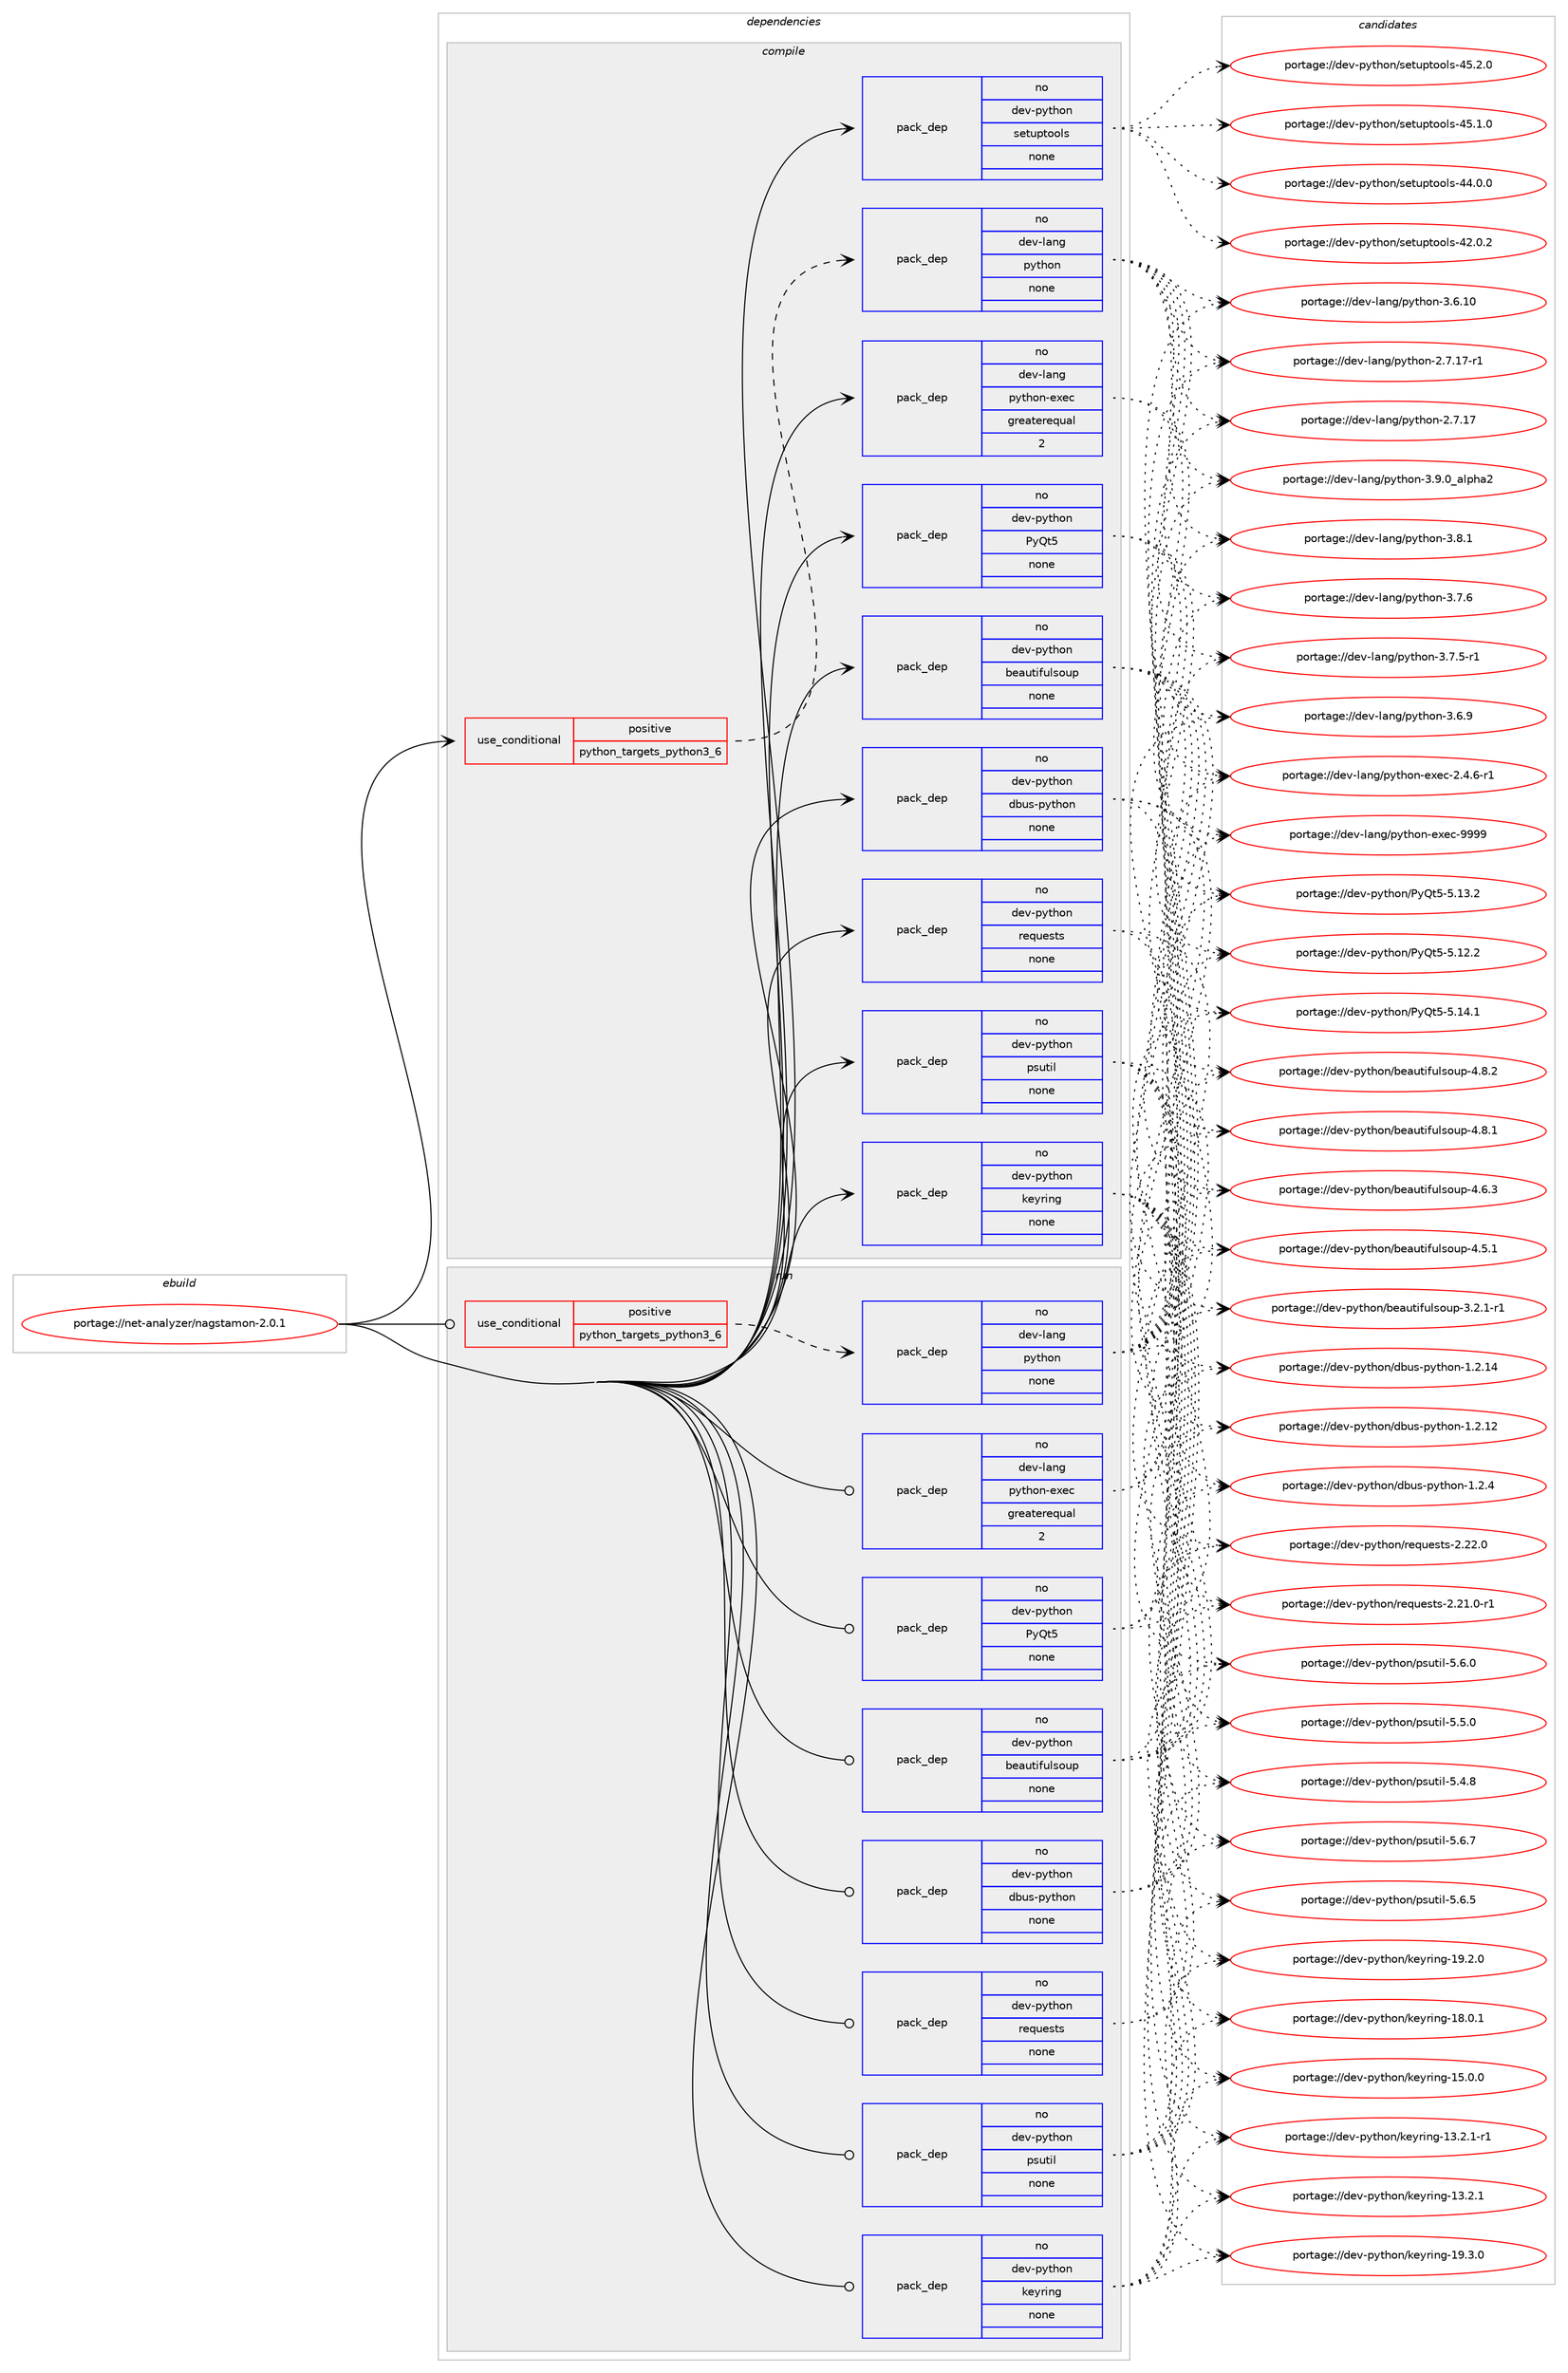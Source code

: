 digraph prolog {

# *************
# Graph options
# *************

newrank=true;
concentrate=true;
compound=true;
graph [rankdir=LR,fontname=Helvetica,fontsize=10,ranksep=1.5];#, ranksep=2.5, nodesep=0.2];
edge  [arrowhead=vee];
node  [fontname=Helvetica,fontsize=10];

# **********
# The ebuild
# **********

subgraph cluster_leftcol {
color=gray;
rank=same;
label=<<i>ebuild</i>>;
id [label="portage://net-analyzer/nagstamon-2.0.1", color=red, width=4, href="../net-analyzer/nagstamon-2.0.1.svg"];
}

# ****************
# The dependencies
# ****************

subgraph cluster_midcol {
color=gray;
label=<<i>dependencies</i>>;
subgraph cluster_compile {
fillcolor="#eeeeee";
style=filled;
label=<<i>compile</i>>;
subgraph cond35968 {
dependency159264 [label=<<TABLE BORDER="0" CELLBORDER="1" CELLSPACING="0" CELLPADDING="4"><TR><TD ROWSPAN="3" CELLPADDING="10">use_conditional</TD></TR><TR><TD>positive</TD></TR><TR><TD>python_targets_python3_6</TD></TR></TABLE>>, shape=none, color=red];
subgraph pack120714 {
dependency159265 [label=<<TABLE BORDER="0" CELLBORDER="1" CELLSPACING="0" CELLPADDING="4" WIDTH="220"><TR><TD ROWSPAN="6" CELLPADDING="30">pack_dep</TD></TR><TR><TD WIDTH="110">no</TD></TR><TR><TD>dev-lang</TD></TR><TR><TD>python</TD></TR><TR><TD>none</TD></TR><TR><TD></TD></TR></TABLE>>, shape=none, color=blue];
}
dependency159264:e -> dependency159265:w [weight=20,style="dashed",arrowhead="vee"];
}
id:e -> dependency159264:w [weight=20,style="solid",arrowhead="vee"];
subgraph pack120715 {
dependency159266 [label=<<TABLE BORDER="0" CELLBORDER="1" CELLSPACING="0" CELLPADDING="4" WIDTH="220"><TR><TD ROWSPAN="6" CELLPADDING="30">pack_dep</TD></TR><TR><TD WIDTH="110">no</TD></TR><TR><TD>dev-lang</TD></TR><TR><TD>python-exec</TD></TR><TR><TD>greaterequal</TD></TR><TR><TD>2</TD></TR></TABLE>>, shape=none, color=blue];
}
id:e -> dependency159266:w [weight=20,style="solid",arrowhead="vee"];
subgraph pack120716 {
dependency159267 [label=<<TABLE BORDER="0" CELLBORDER="1" CELLSPACING="0" CELLPADDING="4" WIDTH="220"><TR><TD ROWSPAN="6" CELLPADDING="30">pack_dep</TD></TR><TR><TD WIDTH="110">no</TD></TR><TR><TD>dev-python</TD></TR><TR><TD>PyQt5</TD></TR><TR><TD>none</TD></TR><TR><TD></TD></TR></TABLE>>, shape=none, color=blue];
}
id:e -> dependency159267:w [weight=20,style="solid",arrowhead="vee"];
subgraph pack120717 {
dependency159268 [label=<<TABLE BORDER="0" CELLBORDER="1" CELLSPACING="0" CELLPADDING="4" WIDTH="220"><TR><TD ROWSPAN="6" CELLPADDING="30">pack_dep</TD></TR><TR><TD WIDTH="110">no</TD></TR><TR><TD>dev-python</TD></TR><TR><TD>beautifulsoup</TD></TR><TR><TD>none</TD></TR><TR><TD></TD></TR></TABLE>>, shape=none, color=blue];
}
id:e -> dependency159268:w [weight=20,style="solid",arrowhead="vee"];
subgraph pack120718 {
dependency159269 [label=<<TABLE BORDER="0" CELLBORDER="1" CELLSPACING="0" CELLPADDING="4" WIDTH="220"><TR><TD ROWSPAN="6" CELLPADDING="30">pack_dep</TD></TR><TR><TD WIDTH="110">no</TD></TR><TR><TD>dev-python</TD></TR><TR><TD>dbus-python</TD></TR><TR><TD>none</TD></TR><TR><TD></TD></TR></TABLE>>, shape=none, color=blue];
}
id:e -> dependency159269:w [weight=20,style="solid",arrowhead="vee"];
subgraph pack120719 {
dependency159270 [label=<<TABLE BORDER="0" CELLBORDER="1" CELLSPACING="0" CELLPADDING="4" WIDTH="220"><TR><TD ROWSPAN="6" CELLPADDING="30">pack_dep</TD></TR><TR><TD WIDTH="110">no</TD></TR><TR><TD>dev-python</TD></TR><TR><TD>keyring</TD></TR><TR><TD>none</TD></TR><TR><TD></TD></TR></TABLE>>, shape=none, color=blue];
}
id:e -> dependency159270:w [weight=20,style="solid",arrowhead="vee"];
subgraph pack120720 {
dependency159271 [label=<<TABLE BORDER="0" CELLBORDER="1" CELLSPACING="0" CELLPADDING="4" WIDTH="220"><TR><TD ROWSPAN="6" CELLPADDING="30">pack_dep</TD></TR><TR><TD WIDTH="110">no</TD></TR><TR><TD>dev-python</TD></TR><TR><TD>psutil</TD></TR><TR><TD>none</TD></TR><TR><TD></TD></TR></TABLE>>, shape=none, color=blue];
}
id:e -> dependency159271:w [weight=20,style="solid",arrowhead="vee"];
subgraph pack120721 {
dependency159272 [label=<<TABLE BORDER="0" CELLBORDER="1" CELLSPACING="0" CELLPADDING="4" WIDTH="220"><TR><TD ROWSPAN="6" CELLPADDING="30">pack_dep</TD></TR><TR><TD WIDTH="110">no</TD></TR><TR><TD>dev-python</TD></TR><TR><TD>requests</TD></TR><TR><TD>none</TD></TR><TR><TD></TD></TR></TABLE>>, shape=none, color=blue];
}
id:e -> dependency159272:w [weight=20,style="solid",arrowhead="vee"];
subgraph pack120722 {
dependency159273 [label=<<TABLE BORDER="0" CELLBORDER="1" CELLSPACING="0" CELLPADDING="4" WIDTH="220"><TR><TD ROWSPAN="6" CELLPADDING="30">pack_dep</TD></TR><TR><TD WIDTH="110">no</TD></TR><TR><TD>dev-python</TD></TR><TR><TD>setuptools</TD></TR><TR><TD>none</TD></TR><TR><TD></TD></TR></TABLE>>, shape=none, color=blue];
}
id:e -> dependency159273:w [weight=20,style="solid",arrowhead="vee"];
}
subgraph cluster_compileandrun {
fillcolor="#eeeeee";
style=filled;
label=<<i>compile and run</i>>;
}
subgraph cluster_run {
fillcolor="#eeeeee";
style=filled;
label=<<i>run</i>>;
subgraph cond35969 {
dependency159274 [label=<<TABLE BORDER="0" CELLBORDER="1" CELLSPACING="0" CELLPADDING="4"><TR><TD ROWSPAN="3" CELLPADDING="10">use_conditional</TD></TR><TR><TD>positive</TD></TR><TR><TD>python_targets_python3_6</TD></TR></TABLE>>, shape=none, color=red];
subgraph pack120723 {
dependency159275 [label=<<TABLE BORDER="0" CELLBORDER="1" CELLSPACING="0" CELLPADDING="4" WIDTH="220"><TR><TD ROWSPAN="6" CELLPADDING="30">pack_dep</TD></TR><TR><TD WIDTH="110">no</TD></TR><TR><TD>dev-lang</TD></TR><TR><TD>python</TD></TR><TR><TD>none</TD></TR><TR><TD></TD></TR></TABLE>>, shape=none, color=blue];
}
dependency159274:e -> dependency159275:w [weight=20,style="dashed",arrowhead="vee"];
}
id:e -> dependency159274:w [weight=20,style="solid",arrowhead="odot"];
subgraph pack120724 {
dependency159276 [label=<<TABLE BORDER="0" CELLBORDER="1" CELLSPACING="0" CELLPADDING="4" WIDTH="220"><TR><TD ROWSPAN="6" CELLPADDING="30">pack_dep</TD></TR><TR><TD WIDTH="110">no</TD></TR><TR><TD>dev-lang</TD></TR><TR><TD>python-exec</TD></TR><TR><TD>greaterequal</TD></TR><TR><TD>2</TD></TR></TABLE>>, shape=none, color=blue];
}
id:e -> dependency159276:w [weight=20,style="solid",arrowhead="odot"];
subgraph pack120725 {
dependency159277 [label=<<TABLE BORDER="0" CELLBORDER="1" CELLSPACING="0" CELLPADDING="4" WIDTH="220"><TR><TD ROWSPAN="6" CELLPADDING="30">pack_dep</TD></TR><TR><TD WIDTH="110">no</TD></TR><TR><TD>dev-python</TD></TR><TR><TD>PyQt5</TD></TR><TR><TD>none</TD></TR><TR><TD></TD></TR></TABLE>>, shape=none, color=blue];
}
id:e -> dependency159277:w [weight=20,style="solid",arrowhead="odot"];
subgraph pack120726 {
dependency159278 [label=<<TABLE BORDER="0" CELLBORDER="1" CELLSPACING="0" CELLPADDING="4" WIDTH="220"><TR><TD ROWSPAN="6" CELLPADDING="30">pack_dep</TD></TR><TR><TD WIDTH="110">no</TD></TR><TR><TD>dev-python</TD></TR><TR><TD>beautifulsoup</TD></TR><TR><TD>none</TD></TR><TR><TD></TD></TR></TABLE>>, shape=none, color=blue];
}
id:e -> dependency159278:w [weight=20,style="solid",arrowhead="odot"];
subgraph pack120727 {
dependency159279 [label=<<TABLE BORDER="0" CELLBORDER="1" CELLSPACING="0" CELLPADDING="4" WIDTH="220"><TR><TD ROWSPAN="6" CELLPADDING="30">pack_dep</TD></TR><TR><TD WIDTH="110">no</TD></TR><TR><TD>dev-python</TD></TR><TR><TD>dbus-python</TD></TR><TR><TD>none</TD></TR><TR><TD></TD></TR></TABLE>>, shape=none, color=blue];
}
id:e -> dependency159279:w [weight=20,style="solid",arrowhead="odot"];
subgraph pack120728 {
dependency159280 [label=<<TABLE BORDER="0" CELLBORDER="1" CELLSPACING="0" CELLPADDING="4" WIDTH="220"><TR><TD ROWSPAN="6" CELLPADDING="30">pack_dep</TD></TR><TR><TD WIDTH="110">no</TD></TR><TR><TD>dev-python</TD></TR><TR><TD>keyring</TD></TR><TR><TD>none</TD></TR><TR><TD></TD></TR></TABLE>>, shape=none, color=blue];
}
id:e -> dependency159280:w [weight=20,style="solid",arrowhead="odot"];
subgraph pack120729 {
dependency159281 [label=<<TABLE BORDER="0" CELLBORDER="1" CELLSPACING="0" CELLPADDING="4" WIDTH="220"><TR><TD ROWSPAN="6" CELLPADDING="30">pack_dep</TD></TR><TR><TD WIDTH="110">no</TD></TR><TR><TD>dev-python</TD></TR><TR><TD>psutil</TD></TR><TR><TD>none</TD></TR><TR><TD></TD></TR></TABLE>>, shape=none, color=blue];
}
id:e -> dependency159281:w [weight=20,style="solid",arrowhead="odot"];
subgraph pack120730 {
dependency159282 [label=<<TABLE BORDER="0" CELLBORDER="1" CELLSPACING="0" CELLPADDING="4" WIDTH="220"><TR><TD ROWSPAN="6" CELLPADDING="30">pack_dep</TD></TR><TR><TD WIDTH="110">no</TD></TR><TR><TD>dev-python</TD></TR><TR><TD>requests</TD></TR><TR><TD>none</TD></TR><TR><TD></TD></TR></TABLE>>, shape=none, color=blue];
}
id:e -> dependency159282:w [weight=20,style="solid",arrowhead="odot"];
}
}

# **************
# The candidates
# **************

subgraph cluster_choices {
rank=same;
color=gray;
label=<<i>candidates</i>>;

subgraph choice120714 {
color=black;
nodesep=1;
choice10010111845108971101034711212111610411111045514657464895971081121049750 [label="portage://dev-lang/python-3.9.0_alpha2", color=red, width=4,href="../dev-lang/python-3.9.0_alpha2.svg"];
choice100101118451089711010347112121116104111110455146564649 [label="portage://dev-lang/python-3.8.1", color=red, width=4,href="../dev-lang/python-3.8.1.svg"];
choice100101118451089711010347112121116104111110455146554654 [label="portage://dev-lang/python-3.7.6", color=red, width=4,href="../dev-lang/python-3.7.6.svg"];
choice1001011184510897110103471121211161041111104551465546534511449 [label="portage://dev-lang/python-3.7.5-r1", color=red, width=4,href="../dev-lang/python-3.7.5-r1.svg"];
choice100101118451089711010347112121116104111110455146544657 [label="portage://dev-lang/python-3.6.9", color=red, width=4,href="../dev-lang/python-3.6.9.svg"];
choice10010111845108971101034711212111610411111045514654464948 [label="portage://dev-lang/python-3.6.10", color=red, width=4,href="../dev-lang/python-3.6.10.svg"];
choice100101118451089711010347112121116104111110455046554649554511449 [label="portage://dev-lang/python-2.7.17-r1", color=red, width=4,href="../dev-lang/python-2.7.17-r1.svg"];
choice10010111845108971101034711212111610411111045504655464955 [label="portage://dev-lang/python-2.7.17", color=red, width=4,href="../dev-lang/python-2.7.17.svg"];
dependency159265:e -> choice10010111845108971101034711212111610411111045514657464895971081121049750:w [style=dotted,weight="100"];
dependency159265:e -> choice100101118451089711010347112121116104111110455146564649:w [style=dotted,weight="100"];
dependency159265:e -> choice100101118451089711010347112121116104111110455146554654:w [style=dotted,weight="100"];
dependency159265:e -> choice1001011184510897110103471121211161041111104551465546534511449:w [style=dotted,weight="100"];
dependency159265:e -> choice100101118451089711010347112121116104111110455146544657:w [style=dotted,weight="100"];
dependency159265:e -> choice10010111845108971101034711212111610411111045514654464948:w [style=dotted,weight="100"];
dependency159265:e -> choice100101118451089711010347112121116104111110455046554649554511449:w [style=dotted,weight="100"];
dependency159265:e -> choice10010111845108971101034711212111610411111045504655464955:w [style=dotted,weight="100"];
}
subgraph choice120715 {
color=black;
nodesep=1;
choice10010111845108971101034711212111610411111045101120101994557575757 [label="portage://dev-lang/python-exec-9999", color=red, width=4,href="../dev-lang/python-exec-9999.svg"];
choice10010111845108971101034711212111610411111045101120101994550465246544511449 [label="portage://dev-lang/python-exec-2.4.6-r1", color=red, width=4,href="../dev-lang/python-exec-2.4.6-r1.svg"];
dependency159266:e -> choice10010111845108971101034711212111610411111045101120101994557575757:w [style=dotted,weight="100"];
dependency159266:e -> choice10010111845108971101034711212111610411111045101120101994550465246544511449:w [style=dotted,weight="100"];
}
subgraph choice120716 {
color=black;
nodesep=1;
choice100101118451121211161041111104780121811165345534649524649 [label="portage://dev-python/PyQt5-5.14.1", color=red, width=4,href="../dev-python/PyQt5-5.14.1.svg"];
choice100101118451121211161041111104780121811165345534649514650 [label="portage://dev-python/PyQt5-5.13.2", color=red, width=4,href="../dev-python/PyQt5-5.13.2.svg"];
choice100101118451121211161041111104780121811165345534649504650 [label="portage://dev-python/PyQt5-5.12.2", color=red, width=4,href="../dev-python/PyQt5-5.12.2.svg"];
dependency159267:e -> choice100101118451121211161041111104780121811165345534649524649:w [style=dotted,weight="100"];
dependency159267:e -> choice100101118451121211161041111104780121811165345534649514650:w [style=dotted,weight="100"];
dependency159267:e -> choice100101118451121211161041111104780121811165345534649504650:w [style=dotted,weight="100"];
}
subgraph choice120717 {
color=black;
nodesep=1;
choice10010111845112121116104111110479810197117116105102117108115111117112455246564650 [label="portage://dev-python/beautifulsoup-4.8.2", color=red, width=4,href="../dev-python/beautifulsoup-4.8.2.svg"];
choice10010111845112121116104111110479810197117116105102117108115111117112455246564649 [label="portage://dev-python/beautifulsoup-4.8.1", color=red, width=4,href="../dev-python/beautifulsoup-4.8.1.svg"];
choice10010111845112121116104111110479810197117116105102117108115111117112455246544651 [label="portage://dev-python/beautifulsoup-4.6.3", color=red, width=4,href="../dev-python/beautifulsoup-4.6.3.svg"];
choice10010111845112121116104111110479810197117116105102117108115111117112455246534649 [label="portage://dev-python/beautifulsoup-4.5.1", color=red, width=4,href="../dev-python/beautifulsoup-4.5.1.svg"];
choice100101118451121211161041111104798101971171161051021171081151111171124551465046494511449 [label="portage://dev-python/beautifulsoup-3.2.1-r1", color=red, width=4,href="../dev-python/beautifulsoup-3.2.1-r1.svg"];
dependency159268:e -> choice10010111845112121116104111110479810197117116105102117108115111117112455246564650:w [style=dotted,weight="100"];
dependency159268:e -> choice10010111845112121116104111110479810197117116105102117108115111117112455246564649:w [style=dotted,weight="100"];
dependency159268:e -> choice10010111845112121116104111110479810197117116105102117108115111117112455246544651:w [style=dotted,weight="100"];
dependency159268:e -> choice10010111845112121116104111110479810197117116105102117108115111117112455246534649:w [style=dotted,weight="100"];
dependency159268:e -> choice100101118451121211161041111104798101971171161051021171081151111171124551465046494511449:w [style=dotted,weight="100"];
}
subgraph choice120718 {
color=black;
nodesep=1;
choice10010111845112121116104111110471009811711545112121116104111110454946504652 [label="portage://dev-python/dbus-python-1.2.4", color=red, width=4,href="../dev-python/dbus-python-1.2.4.svg"];
choice1001011184511212111610411111047100981171154511212111610411111045494650464952 [label="portage://dev-python/dbus-python-1.2.14", color=red, width=4,href="../dev-python/dbus-python-1.2.14.svg"];
choice1001011184511212111610411111047100981171154511212111610411111045494650464950 [label="portage://dev-python/dbus-python-1.2.12", color=red, width=4,href="../dev-python/dbus-python-1.2.12.svg"];
dependency159269:e -> choice10010111845112121116104111110471009811711545112121116104111110454946504652:w [style=dotted,weight="100"];
dependency159269:e -> choice1001011184511212111610411111047100981171154511212111610411111045494650464952:w [style=dotted,weight="100"];
dependency159269:e -> choice1001011184511212111610411111047100981171154511212111610411111045494650464950:w [style=dotted,weight="100"];
}
subgraph choice120719 {
color=black;
nodesep=1;
choice100101118451121211161041111104710710112111410511010345495746514648 [label="portage://dev-python/keyring-19.3.0", color=red, width=4,href="../dev-python/keyring-19.3.0.svg"];
choice100101118451121211161041111104710710112111410511010345495746504648 [label="portage://dev-python/keyring-19.2.0", color=red, width=4,href="../dev-python/keyring-19.2.0.svg"];
choice100101118451121211161041111104710710112111410511010345495646484649 [label="portage://dev-python/keyring-18.0.1", color=red, width=4,href="../dev-python/keyring-18.0.1.svg"];
choice100101118451121211161041111104710710112111410511010345495346484648 [label="portage://dev-python/keyring-15.0.0", color=red, width=4,href="../dev-python/keyring-15.0.0.svg"];
choice1001011184511212111610411111047107101121114105110103454951465046494511449 [label="portage://dev-python/keyring-13.2.1-r1", color=red, width=4,href="../dev-python/keyring-13.2.1-r1.svg"];
choice100101118451121211161041111104710710112111410511010345495146504649 [label="portage://dev-python/keyring-13.2.1", color=red, width=4,href="../dev-python/keyring-13.2.1.svg"];
dependency159270:e -> choice100101118451121211161041111104710710112111410511010345495746514648:w [style=dotted,weight="100"];
dependency159270:e -> choice100101118451121211161041111104710710112111410511010345495746504648:w [style=dotted,weight="100"];
dependency159270:e -> choice100101118451121211161041111104710710112111410511010345495646484649:w [style=dotted,weight="100"];
dependency159270:e -> choice100101118451121211161041111104710710112111410511010345495346484648:w [style=dotted,weight="100"];
dependency159270:e -> choice1001011184511212111610411111047107101121114105110103454951465046494511449:w [style=dotted,weight="100"];
dependency159270:e -> choice100101118451121211161041111104710710112111410511010345495146504649:w [style=dotted,weight="100"];
}
subgraph choice120720 {
color=black;
nodesep=1;
choice1001011184511212111610411111047112115117116105108455346544655 [label="portage://dev-python/psutil-5.6.7", color=red, width=4,href="../dev-python/psutil-5.6.7.svg"];
choice1001011184511212111610411111047112115117116105108455346544653 [label="portage://dev-python/psutil-5.6.5", color=red, width=4,href="../dev-python/psutil-5.6.5.svg"];
choice1001011184511212111610411111047112115117116105108455346544648 [label="portage://dev-python/psutil-5.6.0", color=red, width=4,href="../dev-python/psutil-5.6.0.svg"];
choice1001011184511212111610411111047112115117116105108455346534648 [label="portage://dev-python/psutil-5.5.0", color=red, width=4,href="../dev-python/psutil-5.5.0.svg"];
choice1001011184511212111610411111047112115117116105108455346524656 [label="portage://dev-python/psutil-5.4.8", color=red, width=4,href="../dev-python/psutil-5.4.8.svg"];
dependency159271:e -> choice1001011184511212111610411111047112115117116105108455346544655:w [style=dotted,weight="100"];
dependency159271:e -> choice1001011184511212111610411111047112115117116105108455346544653:w [style=dotted,weight="100"];
dependency159271:e -> choice1001011184511212111610411111047112115117116105108455346544648:w [style=dotted,weight="100"];
dependency159271:e -> choice1001011184511212111610411111047112115117116105108455346534648:w [style=dotted,weight="100"];
dependency159271:e -> choice1001011184511212111610411111047112115117116105108455346524656:w [style=dotted,weight="100"];
}
subgraph choice120721 {
color=black;
nodesep=1;
choice100101118451121211161041111104711410111311710111511611545504650504648 [label="portage://dev-python/requests-2.22.0", color=red, width=4,href="../dev-python/requests-2.22.0.svg"];
choice1001011184511212111610411111047114101113117101115116115455046504946484511449 [label="portage://dev-python/requests-2.21.0-r1", color=red, width=4,href="../dev-python/requests-2.21.0-r1.svg"];
dependency159272:e -> choice100101118451121211161041111104711410111311710111511611545504650504648:w [style=dotted,weight="100"];
dependency159272:e -> choice1001011184511212111610411111047114101113117101115116115455046504946484511449:w [style=dotted,weight="100"];
}
subgraph choice120722 {
color=black;
nodesep=1;
choice100101118451121211161041111104711510111611711211611111110811545525346504648 [label="portage://dev-python/setuptools-45.2.0", color=red, width=4,href="../dev-python/setuptools-45.2.0.svg"];
choice100101118451121211161041111104711510111611711211611111110811545525346494648 [label="portage://dev-python/setuptools-45.1.0", color=red, width=4,href="../dev-python/setuptools-45.1.0.svg"];
choice100101118451121211161041111104711510111611711211611111110811545525246484648 [label="portage://dev-python/setuptools-44.0.0", color=red, width=4,href="../dev-python/setuptools-44.0.0.svg"];
choice100101118451121211161041111104711510111611711211611111110811545525046484650 [label="portage://dev-python/setuptools-42.0.2", color=red, width=4,href="../dev-python/setuptools-42.0.2.svg"];
dependency159273:e -> choice100101118451121211161041111104711510111611711211611111110811545525346504648:w [style=dotted,weight="100"];
dependency159273:e -> choice100101118451121211161041111104711510111611711211611111110811545525346494648:w [style=dotted,weight="100"];
dependency159273:e -> choice100101118451121211161041111104711510111611711211611111110811545525246484648:w [style=dotted,weight="100"];
dependency159273:e -> choice100101118451121211161041111104711510111611711211611111110811545525046484650:w [style=dotted,weight="100"];
}
subgraph choice120723 {
color=black;
nodesep=1;
choice10010111845108971101034711212111610411111045514657464895971081121049750 [label="portage://dev-lang/python-3.9.0_alpha2", color=red, width=4,href="../dev-lang/python-3.9.0_alpha2.svg"];
choice100101118451089711010347112121116104111110455146564649 [label="portage://dev-lang/python-3.8.1", color=red, width=4,href="../dev-lang/python-3.8.1.svg"];
choice100101118451089711010347112121116104111110455146554654 [label="portage://dev-lang/python-3.7.6", color=red, width=4,href="../dev-lang/python-3.7.6.svg"];
choice1001011184510897110103471121211161041111104551465546534511449 [label="portage://dev-lang/python-3.7.5-r1", color=red, width=4,href="../dev-lang/python-3.7.5-r1.svg"];
choice100101118451089711010347112121116104111110455146544657 [label="portage://dev-lang/python-3.6.9", color=red, width=4,href="../dev-lang/python-3.6.9.svg"];
choice10010111845108971101034711212111610411111045514654464948 [label="portage://dev-lang/python-3.6.10", color=red, width=4,href="../dev-lang/python-3.6.10.svg"];
choice100101118451089711010347112121116104111110455046554649554511449 [label="portage://dev-lang/python-2.7.17-r1", color=red, width=4,href="../dev-lang/python-2.7.17-r1.svg"];
choice10010111845108971101034711212111610411111045504655464955 [label="portage://dev-lang/python-2.7.17", color=red, width=4,href="../dev-lang/python-2.7.17.svg"];
dependency159275:e -> choice10010111845108971101034711212111610411111045514657464895971081121049750:w [style=dotted,weight="100"];
dependency159275:e -> choice100101118451089711010347112121116104111110455146564649:w [style=dotted,weight="100"];
dependency159275:e -> choice100101118451089711010347112121116104111110455146554654:w [style=dotted,weight="100"];
dependency159275:e -> choice1001011184510897110103471121211161041111104551465546534511449:w [style=dotted,weight="100"];
dependency159275:e -> choice100101118451089711010347112121116104111110455146544657:w [style=dotted,weight="100"];
dependency159275:e -> choice10010111845108971101034711212111610411111045514654464948:w [style=dotted,weight="100"];
dependency159275:e -> choice100101118451089711010347112121116104111110455046554649554511449:w [style=dotted,weight="100"];
dependency159275:e -> choice10010111845108971101034711212111610411111045504655464955:w [style=dotted,weight="100"];
}
subgraph choice120724 {
color=black;
nodesep=1;
choice10010111845108971101034711212111610411111045101120101994557575757 [label="portage://dev-lang/python-exec-9999", color=red, width=4,href="../dev-lang/python-exec-9999.svg"];
choice10010111845108971101034711212111610411111045101120101994550465246544511449 [label="portage://dev-lang/python-exec-2.4.6-r1", color=red, width=4,href="../dev-lang/python-exec-2.4.6-r1.svg"];
dependency159276:e -> choice10010111845108971101034711212111610411111045101120101994557575757:w [style=dotted,weight="100"];
dependency159276:e -> choice10010111845108971101034711212111610411111045101120101994550465246544511449:w [style=dotted,weight="100"];
}
subgraph choice120725 {
color=black;
nodesep=1;
choice100101118451121211161041111104780121811165345534649524649 [label="portage://dev-python/PyQt5-5.14.1", color=red, width=4,href="../dev-python/PyQt5-5.14.1.svg"];
choice100101118451121211161041111104780121811165345534649514650 [label="portage://dev-python/PyQt5-5.13.2", color=red, width=4,href="../dev-python/PyQt5-5.13.2.svg"];
choice100101118451121211161041111104780121811165345534649504650 [label="portage://dev-python/PyQt5-5.12.2", color=red, width=4,href="../dev-python/PyQt5-5.12.2.svg"];
dependency159277:e -> choice100101118451121211161041111104780121811165345534649524649:w [style=dotted,weight="100"];
dependency159277:e -> choice100101118451121211161041111104780121811165345534649514650:w [style=dotted,weight="100"];
dependency159277:e -> choice100101118451121211161041111104780121811165345534649504650:w [style=dotted,weight="100"];
}
subgraph choice120726 {
color=black;
nodesep=1;
choice10010111845112121116104111110479810197117116105102117108115111117112455246564650 [label="portage://dev-python/beautifulsoup-4.8.2", color=red, width=4,href="../dev-python/beautifulsoup-4.8.2.svg"];
choice10010111845112121116104111110479810197117116105102117108115111117112455246564649 [label="portage://dev-python/beautifulsoup-4.8.1", color=red, width=4,href="../dev-python/beautifulsoup-4.8.1.svg"];
choice10010111845112121116104111110479810197117116105102117108115111117112455246544651 [label="portage://dev-python/beautifulsoup-4.6.3", color=red, width=4,href="../dev-python/beautifulsoup-4.6.3.svg"];
choice10010111845112121116104111110479810197117116105102117108115111117112455246534649 [label="portage://dev-python/beautifulsoup-4.5.1", color=red, width=4,href="../dev-python/beautifulsoup-4.5.1.svg"];
choice100101118451121211161041111104798101971171161051021171081151111171124551465046494511449 [label="portage://dev-python/beautifulsoup-3.2.1-r1", color=red, width=4,href="../dev-python/beautifulsoup-3.2.1-r1.svg"];
dependency159278:e -> choice10010111845112121116104111110479810197117116105102117108115111117112455246564650:w [style=dotted,weight="100"];
dependency159278:e -> choice10010111845112121116104111110479810197117116105102117108115111117112455246564649:w [style=dotted,weight="100"];
dependency159278:e -> choice10010111845112121116104111110479810197117116105102117108115111117112455246544651:w [style=dotted,weight="100"];
dependency159278:e -> choice10010111845112121116104111110479810197117116105102117108115111117112455246534649:w [style=dotted,weight="100"];
dependency159278:e -> choice100101118451121211161041111104798101971171161051021171081151111171124551465046494511449:w [style=dotted,weight="100"];
}
subgraph choice120727 {
color=black;
nodesep=1;
choice10010111845112121116104111110471009811711545112121116104111110454946504652 [label="portage://dev-python/dbus-python-1.2.4", color=red, width=4,href="../dev-python/dbus-python-1.2.4.svg"];
choice1001011184511212111610411111047100981171154511212111610411111045494650464952 [label="portage://dev-python/dbus-python-1.2.14", color=red, width=4,href="../dev-python/dbus-python-1.2.14.svg"];
choice1001011184511212111610411111047100981171154511212111610411111045494650464950 [label="portage://dev-python/dbus-python-1.2.12", color=red, width=4,href="../dev-python/dbus-python-1.2.12.svg"];
dependency159279:e -> choice10010111845112121116104111110471009811711545112121116104111110454946504652:w [style=dotted,weight="100"];
dependency159279:e -> choice1001011184511212111610411111047100981171154511212111610411111045494650464952:w [style=dotted,weight="100"];
dependency159279:e -> choice1001011184511212111610411111047100981171154511212111610411111045494650464950:w [style=dotted,weight="100"];
}
subgraph choice120728 {
color=black;
nodesep=1;
choice100101118451121211161041111104710710112111410511010345495746514648 [label="portage://dev-python/keyring-19.3.0", color=red, width=4,href="../dev-python/keyring-19.3.0.svg"];
choice100101118451121211161041111104710710112111410511010345495746504648 [label="portage://dev-python/keyring-19.2.0", color=red, width=4,href="../dev-python/keyring-19.2.0.svg"];
choice100101118451121211161041111104710710112111410511010345495646484649 [label="portage://dev-python/keyring-18.0.1", color=red, width=4,href="../dev-python/keyring-18.0.1.svg"];
choice100101118451121211161041111104710710112111410511010345495346484648 [label="portage://dev-python/keyring-15.0.0", color=red, width=4,href="../dev-python/keyring-15.0.0.svg"];
choice1001011184511212111610411111047107101121114105110103454951465046494511449 [label="portage://dev-python/keyring-13.2.1-r1", color=red, width=4,href="../dev-python/keyring-13.2.1-r1.svg"];
choice100101118451121211161041111104710710112111410511010345495146504649 [label="portage://dev-python/keyring-13.2.1", color=red, width=4,href="../dev-python/keyring-13.2.1.svg"];
dependency159280:e -> choice100101118451121211161041111104710710112111410511010345495746514648:w [style=dotted,weight="100"];
dependency159280:e -> choice100101118451121211161041111104710710112111410511010345495746504648:w [style=dotted,weight="100"];
dependency159280:e -> choice100101118451121211161041111104710710112111410511010345495646484649:w [style=dotted,weight="100"];
dependency159280:e -> choice100101118451121211161041111104710710112111410511010345495346484648:w [style=dotted,weight="100"];
dependency159280:e -> choice1001011184511212111610411111047107101121114105110103454951465046494511449:w [style=dotted,weight="100"];
dependency159280:e -> choice100101118451121211161041111104710710112111410511010345495146504649:w [style=dotted,weight="100"];
}
subgraph choice120729 {
color=black;
nodesep=1;
choice1001011184511212111610411111047112115117116105108455346544655 [label="portage://dev-python/psutil-5.6.7", color=red, width=4,href="../dev-python/psutil-5.6.7.svg"];
choice1001011184511212111610411111047112115117116105108455346544653 [label="portage://dev-python/psutil-5.6.5", color=red, width=4,href="../dev-python/psutil-5.6.5.svg"];
choice1001011184511212111610411111047112115117116105108455346544648 [label="portage://dev-python/psutil-5.6.0", color=red, width=4,href="../dev-python/psutil-5.6.0.svg"];
choice1001011184511212111610411111047112115117116105108455346534648 [label="portage://dev-python/psutil-5.5.0", color=red, width=4,href="../dev-python/psutil-5.5.0.svg"];
choice1001011184511212111610411111047112115117116105108455346524656 [label="portage://dev-python/psutil-5.4.8", color=red, width=4,href="../dev-python/psutil-5.4.8.svg"];
dependency159281:e -> choice1001011184511212111610411111047112115117116105108455346544655:w [style=dotted,weight="100"];
dependency159281:e -> choice1001011184511212111610411111047112115117116105108455346544653:w [style=dotted,weight="100"];
dependency159281:e -> choice1001011184511212111610411111047112115117116105108455346544648:w [style=dotted,weight="100"];
dependency159281:e -> choice1001011184511212111610411111047112115117116105108455346534648:w [style=dotted,weight="100"];
dependency159281:e -> choice1001011184511212111610411111047112115117116105108455346524656:w [style=dotted,weight="100"];
}
subgraph choice120730 {
color=black;
nodesep=1;
choice100101118451121211161041111104711410111311710111511611545504650504648 [label="portage://dev-python/requests-2.22.0", color=red, width=4,href="../dev-python/requests-2.22.0.svg"];
choice1001011184511212111610411111047114101113117101115116115455046504946484511449 [label="portage://dev-python/requests-2.21.0-r1", color=red, width=4,href="../dev-python/requests-2.21.0-r1.svg"];
dependency159282:e -> choice100101118451121211161041111104711410111311710111511611545504650504648:w [style=dotted,weight="100"];
dependency159282:e -> choice1001011184511212111610411111047114101113117101115116115455046504946484511449:w [style=dotted,weight="100"];
}
}

}
